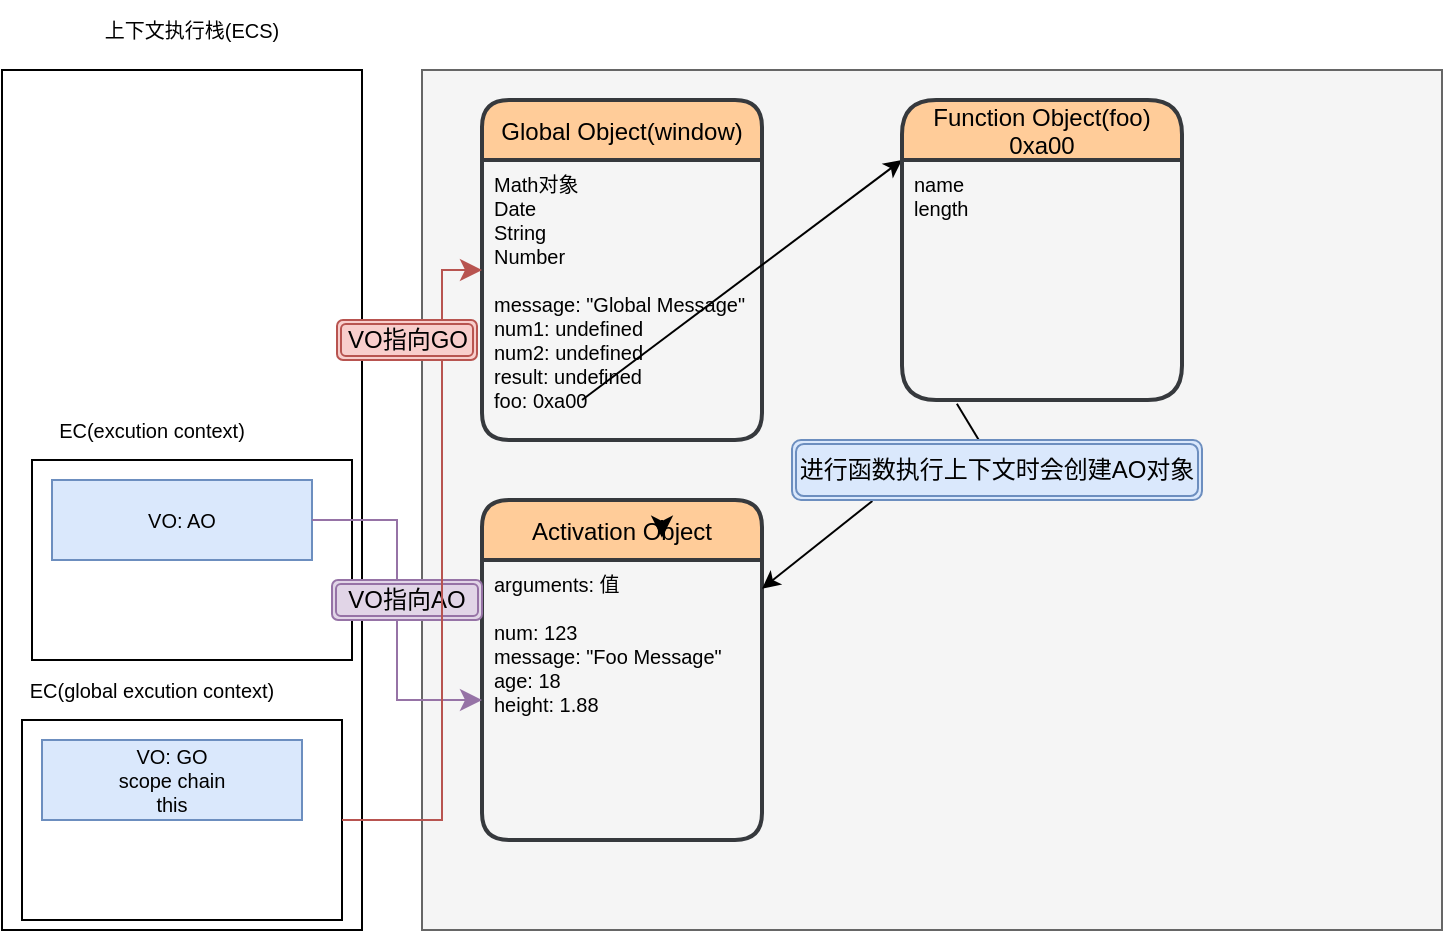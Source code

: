 <mxfile>
    <diagram id="uLGjIXd_daF9JAu25Qmv" name="foo第一次执行123">
        <mxGraphModel dx="700" dy="532" grid="1" gridSize="10" guides="1" tooltips="1" connect="1" arrows="1" fold="1" page="1" pageScale="1" pageWidth="827" pageHeight="1169" math="0" shadow="0">
            <root>
                <mxCell id="0"/>
                <mxCell id="1" parent="0"/>
                <mxCell id="2" value="" style="rounded=0;whiteSpace=wrap;html=1;" parent="1" vertex="1">
                    <mxGeometry x="40" y="155" width="180" height="430" as="geometry"/>
                </mxCell>
                <mxCell id="3" value="" style="rounded=0;whiteSpace=wrap;html=1;fillColor=#f5f5f5;strokeColor=#666666;fontColor=#333333;" parent="1" vertex="1">
                    <mxGeometry x="250" y="155" width="510" height="430" as="geometry"/>
                </mxCell>
                <mxCell id="14" value="Global Object(window)" style="swimlane;childLayout=stackLayout;horizontal=1;startSize=30;horizontalStack=0;rounded=1;fontSize=12;fontStyle=0;strokeWidth=2;resizeParent=0;resizeLast=1;shadow=0;dashed=0;align=center;fillColor=#ffcc99;strokeColor=#36393d;" parent="1" vertex="1">
                    <mxGeometry x="280" y="170" width="140" height="170" as="geometry"/>
                </mxCell>
                <mxCell id="15" value="Math对象&#10;Date&#10;String&#10;Number&#10;&#10;message: &quot;Global Message&quot;&#10;num1: undefined&#10;num2: undefined&#10;result: undefined&#10;foo: 0xa00" style="align=left;strokeColor=none;fillColor=none;spacingLeft=4;fontSize=10;verticalAlign=top;resizable=0;rotatable=0;part=1;" parent="14" vertex="1">
                    <mxGeometry y="30" width="140" height="140" as="geometry"/>
                </mxCell>
                <mxCell id="21" value="" style="endArrow=classic;html=1;fontSize=10;entryX=0;entryY=0;entryDx=0;entryDy=0;" parent="14" target="20" edge="1">
                    <mxGeometry width="50" height="50" relative="1" as="geometry">
                        <mxPoint x="50" y="150" as="sourcePoint"/>
                        <mxPoint x="100" y="110" as="targetPoint"/>
                    </mxGeometry>
                </mxCell>
                <mxCell id="16" value="上下文执行栈(ECS)" style="text;html=1;strokeColor=none;fillColor=none;align=center;verticalAlign=middle;whiteSpace=wrap;rounded=0;fontSize=10;" parent="1" vertex="1">
                    <mxGeometry x="90" y="120" width="90" height="30" as="geometry"/>
                </mxCell>
                <mxCell id="17" value="" style="rounded=0;whiteSpace=wrap;html=1;fontSize=10;" parent="1" vertex="1">
                    <mxGeometry x="50" y="480" width="160" height="100" as="geometry"/>
                </mxCell>
                <mxCell id="18" value="EC(global excution context)" style="text;html=1;strokeColor=none;fillColor=none;align=center;verticalAlign=middle;whiteSpace=wrap;rounded=0;fontSize=10;" parent="1" vertex="1">
                    <mxGeometry x="50" y="450" width="130" height="30" as="geometry"/>
                </mxCell>
                <mxCell id="19" value="Function Object(foo)&#10;0xa00" style="swimlane;childLayout=stackLayout;horizontal=1;startSize=30;horizontalStack=0;rounded=1;fontSize=12;fontStyle=0;strokeWidth=2;resizeParent=0;resizeLast=1;shadow=0;dashed=0;align=center;fillColor=#ffcc99;strokeColor=#36393d;arcSize=19;" parent="1" vertex="1">
                    <mxGeometry x="490" y="170" width="140" height="150" as="geometry"/>
                </mxCell>
                <mxCell id="20" value="name&#10;length" style="align=left;strokeColor=none;fillColor=none;spacingLeft=4;fontSize=10;verticalAlign=top;resizable=0;rotatable=0;part=1;" parent="19" vertex="1">
                    <mxGeometry y="30" width="140" height="120" as="geometry"/>
                </mxCell>
                <mxCell id="22" value="VO: GO&lt;br&gt;scope chain&lt;br&gt;this" style="rounded=0;whiteSpace=wrap;html=1;fontSize=10;fillColor=#dae8fc;strokeColor=#6c8ebf;" parent="1" vertex="1">
                    <mxGeometry x="60" y="490" width="130" height="40" as="geometry"/>
                </mxCell>
                <mxCell id="23" value="" style="rounded=0;whiteSpace=wrap;html=1;fontSize=10;" parent="1" vertex="1">
                    <mxGeometry x="55" y="350" width="160" height="100" as="geometry"/>
                </mxCell>
                <mxCell id="24" value="EC(excution context)" style="text;html=1;strokeColor=none;fillColor=none;align=center;verticalAlign=middle;whiteSpace=wrap;rounded=0;fontSize=10;" parent="1" vertex="1">
                    <mxGeometry x="50" y="320" width="130" height="30" as="geometry"/>
                </mxCell>
                <mxCell id="25" value="VO: AO" style="rounded=0;whiteSpace=wrap;html=1;fontSize=10;fillColor=#dae8fc;strokeColor=#6c8ebf;" parent="1" vertex="1">
                    <mxGeometry x="65" y="360" width="130" height="40" as="geometry"/>
                </mxCell>
                <mxCell id="29" value="Activation Object" style="swimlane;childLayout=stackLayout;horizontal=1;startSize=30;horizontalStack=0;rounded=1;fontSize=12;fontStyle=0;strokeWidth=2;resizeParent=0;resizeLast=1;shadow=0;dashed=0;align=center;fillColor=#ffcc99;strokeColor=#36393d;" parent="1" vertex="1">
                    <mxGeometry x="280" y="370" width="140" height="170" as="geometry"/>
                </mxCell>
                <mxCell id="30" value="arguments: 值&#10;&#10;num: 123&#10;message: &quot;Foo Message&quot;&#10;age: 18&#10;height: 1.88&#10;" style="align=left;strokeColor=none;fillColor=none;spacingLeft=4;fontSize=10;verticalAlign=top;resizable=0;rotatable=0;part=1;" parent="29" vertex="1">
                    <mxGeometry y="30" width="140" height="140" as="geometry"/>
                </mxCell>
                <mxCell id="34" value="" style="edgeStyle=elbowEdgeStyle;elbow=vertical;endArrow=classic;html=1;curved=0;rounded=0;endSize=8;startSize=8;entryX=0;entryY=0.5;entryDx=0;entryDy=0;fillColor=#e1d5e7;strokeColor=#9673a6;" edge="1" parent="1" source="25" target="30">
                    <mxGeometry width="50" height="50" relative="1" as="geometry">
                        <mxPoint x="180" y="460" as="sourcePoint"/>
                        <mxPoint x="230" y="410" as="targetPoint"/>
                    </mxGeometry>
                </mxCell>
                <mxCell id="35" value="VO指向AO" style="shape=ext;double=1;rounded=1;whiteSpace=wrap;html=1;fillColor=#e1d5e7;strokeColor=#9673a6;" vertex="1" parent="1">
                    <mxGeometry x="205" y="410" width="75" height="20" as="geometry"/>
                </mxCell>
                <mxCell id="37" value="" style="edgeStyle=segmentEdgeStyle;endArrow=classic;html=1;curved=0;rounded=0;endSize=8;startSize=8;" edge="1" parent="1" target="3">
                    <mxGeometry width="50" height="50" relative="1" as="geometry">
                        <mxPoint x="370" y="380" as="sourcePoint"/>
                        <mxPoint x="420" y="330" as="targetPoint"/>
                        <Array as="points"/>
                    </mxGeometry>
                </mxCell>
                <mxCell id="38" value="" style="edgeStyle=elbowEdgeStyle;elbow=horizontal;endArrow=classic;html=1;curved=0;rounded=0;endSize=8;startSize=8;fillColor=#f8cecc;strokeColor=#b85450;entryX=0;entryY=0.5;entryDx=0;entryDy=0;" edge="1" parent="1" source="17" target="14">
                    <mxGeometry width="50" height="50" relative="1" as="geometry">
                        <mxPoint x="230" y="310" as="sourcePoint"/>
                        <mxPoint x="280" y="260" as="targetPoint"/>
                        <Array as="points">
                            <mxPoint x="260" y="290"/>
                        </Array>
                    </mxGeometry>
                </mxCell>
                <mxCell id="39" value="VO指向GO" style="shape=ext;double=1;rounded=1;whiteSpace=wrap;html=1;fillColor=#f8cecc;strokeColor=#b85450;" vertex="1" parent="1">
                    <mxGeometry x="207.5" y="280" width="70" height="20" as="geometry"/>
                </mxCell>
                <mxCell id="31" value="" style="endArrow=classic;html=1;fontSize=10;exitX=0.196;exitY=1.016;exitDx=0;exitDy=0;exitPerimeter=0;startArrow=none;" parent="1" edge="1" target="30" source="40">
                    <mxGeometry width="50" height="50" relative="1" as="geometry">
                        <mxPoint x="420" y="450" as="sourcePoint"/>
                        <mxPoint x="470" y="410" as="targetPoint"/>
                    </mxGeometry>
                </mxCell>
                <mxCell id="41" value="" style="endArrow=none;html=1;fontSize=10;exitX=0.196;exitY=1.016;exitDx=0;exitDy=0;exitPerimeter=0;" edge="1" parent="1" source="20" target="40">
                    <mxGeometry width="50" height="50" relative="1" as="geometry">
                        <mxPoint x="517.44" y="321.92" as="sourcePoint"/>
                        <mxPoint x="420" y="408.094" as="targetPoint"/>
                    </mxGeometry>
                </mxCell>
                <mxCell id="40" value="进行函数执行上下文时会创建AO对象" style="shape=ext;double=1;rounded=1;whiteSpace=wrap;html=1;fillColor=#dae8fc;strokeColor=#6c8ebf;" vertex="1" parent="1">
                    <mxGeometry x="435" y="340" width="205" height="30" as="geometry"/>
                </mxCell>
            </root>
        </mxGraphModel>
    </diagram>
    <diagram name="foo第二次执行321" id="kH5W5_nkseoLFi4lJsZV">
        <mxGraphModel dx="786" dy="461" grid="1" gridSize="10" guides="1" tooltips="1" connect="1" arrows="1" fold="1" page="1" pageScale="1" pageWidth="827" pageHeight="1169" math="0" shadow="0">
            <root>
                <mxCell id="PvC0We6HO9MhBotk_Ccg-0"/>
                <mxCell id="PvC0We6HO9MhBotk_Ccg-1" parent="PvC0We6HO9MhBotk_Ccg-0"/>
                <mxCell id="PvC0We6HO9MhBotk_Ccg-2" value="" style="rounded=0;whiteSpace=wrap;html=1;" parent="PvC0We6HO9MhBotk_Ccg-1" vertex="1">
                    <mxGeometry x="40" y="155" width="180" height="430" as="geometry"/>
                </mxCell>
                <mxCell id="PvC0We6HO9MhBotk_Ccg-3" value="" style="rounded=0;whiteSpace=wrap;html=1;fillColor=#f5f5f5;strokeColor=#666666;fontColor=#333333;" parent="PvC0We6HO9MhBotk_Ccg-1" vertex="1">
                    <mxGeometry x="250" y="155" width="510" height="430" as="geometry"/>
                </mxCell>
                <mxCell id="PvC0We6HO9MhBotk_Ccg-4" value="Global Object(window)" style="swimlane;childLayout=stackLayout;horizontal=1;startSize=30;horizontalStack=0;rounded=1;fontSize=12;fontStyle=0;strokeWidth=2;resizeParent=0;resizeLast=1;shadow=0;dashed=0;align=center;fillColor=#ffcc99;strokeColor=#36393d;" parent="PvC0We6HO9MhBotk_Ccg-1" vertex="1">
                    <mxGeometry x="280" y="170" width="140" height="170" as="geometry"/>
                </mxCell>
                <mxCell id="PvC0We6HO9MhBotk_Ccg-5" value="Math对象&#10;Date&#10;String&#10;Number&#10;&#10;message: &quot;Global Message&quot;&#10;num1: undefined&#10;num2: undefined&#10;result: undefined&#10;foo: 0xa00" style="align=left;strokeColor=none;fillColor=none;spacingLeft=4;fontSize=10;verticalAlign=top;resizable=0;rotatable=0;part=1;" parent="PvC0We6HO9MhBotk_Ccg-4" vertex="1">
                    <mxGeometry y="30" width="140" height="140" as="geometry"/>
                </mxCell>
                <mxCell id="PvC0We6HO9MhBotk_Ccg-6" value="" style="endArrow=classic;html=1;fontSize=10;entryX=0;entryY=0;entryDx=0;entryDy=0;" parent="PvC0We6HO9MhBotk_Ccg-4" target="PvC0We6HO9MhBotk_Ccg-11" edge="1">
                    <mxGeometry width="50" height="50" relative="1" as="geometry">
                        <mxPoint x="50" y="150" as="sourcePoint"/>
                        <mxPoint x="100" y="110" as="targetPoint"/>
                    </mxGeometry>
                </mxCell>
                <mxCell id="PvC0We6HO9MhBotk_Ccg-7" value="上下文执行栈(ECS)" style="text;html=1;strokeColor=none;fillColor=none;align=center;verticalAlign=middle;whiteSpace=wrap;rounded=0;fontSize=10;" parent="PvC0We6HO9MhBotk_Ccg-1" vertex="1">
                    <mxGeometry x="90" y="120" width="90" height="30" as="geometry"/>
                </mxCell>
                <mxCell id="PvC0We6HO9MhBotk_Ccg-8" value="" style="rounded=0;whiteSpace=wrap;html=1;fontSize=10;" parent="PvC0We6HO9MhBotk_Ccg-1" vertex="1">
                    <mxGeometry x="50" y="480" width="160" height="100" as="geometry"/>
                </mxCell>
                <mxCell id="PvC0We6HO9MhBotk_Ccg-9" value="EC(global excution context)" style="text;html=1;strokeColor=none;fillColor=none;align=center;verticalAlign=middle;whiteSpace=wrap;rounded=0;fontSize=10;" parent="PvC0We6HO9MhBotk_Ccg-1" vertex="1">
                    <mxGeometry x="50" y="450" width="130" height="30" as="geometry"/>
                </mxCell>
                <mxCell id="PvC0We6HO9MhBotk_Ccg-10" value="Function Object(foo)&#10;0xa00" style="swimlane;childLayout=stackLayout;horizontal=1;startSize=30;horizontalStack=0;rounded=1;fontSize=12;fontStyle=0;strokeWidth=2;resizeParent=0;resizeLast=1;shadow=0;dashed=0;align=center;fillColor=#ffcc99;strokeColor=#36393d;arcSize=19;" parent="PvC0We6HO9MhBotk_Ccg-1" vertex="1">
                    <mxGeometry x="490" y="170" width="140" height="150" as="geometry"/>
                </mxCell>
                <mxCell id="PvC0We6HO9MhBotk_Ccg-11" value="name&#10;length" style="align=left;strokeColor=none;fillColor=none;spacingLeft=4;fontSize=10;verticalAlign=top;resizable=0;rotatable=0;part=1;" parent="PvC0We6HO9MhBotk_Ccg-10" vertex="1">
                    <mxGeometry y="30" width="140" height="120" as="geometry"/>
                </mxCell>
                <mxCell id="PvC0We6HO9MhBotk_Ccg-12" value="VO: GO&lt;br&gt;scope chain&lt;br&gt;this" style="rounded=0;whiteSpace=wrap;html=1;fontSize=10;fillColor=#dae8fc;strokeColor=#6c8ebf;" parent="PvC0We6HO9MhBotk_Ccg-1" vertex="1">
                    <mxGeometry x="60" y="490" width="130" height="40" as="geometry"/>
                </mxCell>
                <mxCell id="PvC0We6HO9MhBotk_Ccg-16" value="Activation Object" style="swimlane;childLayout=stackLayout;horizontal=1;startSize=30;horizontalStack=0;rounded=1;fontSize=12;fontStyle=0;strokeWidth=2;resizeParent=0;resizeLast=1;shadow=0;dashed=0;align=center;fillColor=#ffcc99;strokeColor=#36393d;" parent="PvC0We6HO9MhBotk_Ccg-1" vertex="1">
                    <mxGeometry x="280" y="370" width="140" height="170" as="geometry"/>
                </mxCell>
                <mxCell id="PvC0We6HO9MhBotk_Ccg-17" value="arguments: 值&#10;&#10;num: 123&#10;message: &quot;Foo Message&quot;&#10;age: 18&#10;height: 1.88&#10;" style="align=left;strokeColor=none;fillColor=none;spacingLeft=4;fontSize=10;verticalAlign=top;resizable=0;rotatable=0;part=1;" parent="PvC0We6HO9MhBotk_Ccg-16" vertex="1">
                    <mxGeometry y="30" width="140" height="140" as="geometry"/>
                </mxCell>
                <mxCell id="PvC0We6HO9MhBotk_Ccg-19" value="" style="rounded=0;whiteSpace=wrap;html=1;fontSize=10;" parent="PvC0We6HO9MhBotk_Ccg-1" vertex="1">
                    <mxGeometry x="50" y="340" width="160" height="100" as="geometry"/>
                </mxCell>
                <mxCell id="PvC0We6HO9MhBotk_Ccg-20" value="EC(excution context)" style="text;html=1;strokeColor=none;fillColor=none;align=center;verticalAlign=middle;whiteSpace=wrap;rounded=0;fontSize=10;" parent="PvC0We6HO9MhBotk_Ccg-1" vertex="1">
                    <mxGeometry x="60" y="310" width="130" height="30" as="geometry"/>
                </mxCell>
                <mxCell id="PvC0We6HO9MhBotk_Ccg-21" value="VO: AO" style="rounded=0;whiteSpace=wrap;html=1;fontSize=10;fillColor=#dae8fc;strokeColor=#6c8ebf;" parent="PvC0We6HO9MhBotk_Ccg-1" vertex="1">
                    <mxGeometry x="65" y="350" width="130" height="40" as="geometry"/>
                </mxCell>
                <mxCell id="PvC0We6HO9MhBotk_Ccg-13" value="Activation Object" style="swimlane;childLayout=stackLayout;horizontal=1;startSize=30;horizontalStack=0;rounded=1;fontSize=12;fontStyle=0;strokeWidth=2;resizeParent=0;resizeLast=1;shadow=0;dashed=0;align=center;fillColor=#ffcc99;strokeColor=#36393d;" vertex="1" parent="PvC0We6HO9MhBotk_Ccg-1">
                    <mxGeometry x="480" y="370" width="140" height="170" as="geometry"/>
                </mxCell>
                <mxCell id="PvC0We6HO9MhBotk_Ccg-14" value="arguments: 值&#10;&#10;num: 321&#10;message: &quot;Foo Message&quot;&#10;age: 18&#10;height: 1.88&#10;" style="align=left;strokeColor=none;fillColor=none;spacingLeft=4;fontSize=10;verticalAlign=top;resizable=0;rotatable=0;part=1;" vertex="1" parent="PvC0We6HO9MhBotk_Ccg-13">
                    <mxGeometry y="30" width="140" height="140" as="geometry"/>
                </mxCell>
                <mxCell id="PvC0We6HO9MhBotk_Ccg-15" value="" style="endArrow=classic;html=1;fontSize=10;exitX=0.654;exitY=0.5;exitDx=0;exitDy=0;exitPerimeter=0;" edge="1" parent="PvC0We6HO9MhBotk_Ccg-1" source="PvC0We6HO9MhBotk_Ccg-21" target="PvC0We6HO9MhBotk_Ccg-14">
                    <mxGeometry width="50" height="50" relative="1" as="geometry">
                        <mxPoint x="340" y="330" as="sourcePoint"/>
                        <mxPoint x="500" y="210" as="targetPoint"/>
                    </mxGeometry>
                </mxCell>
            </root>
        </mxGraphModel>
    </diagram>
</mxfile>